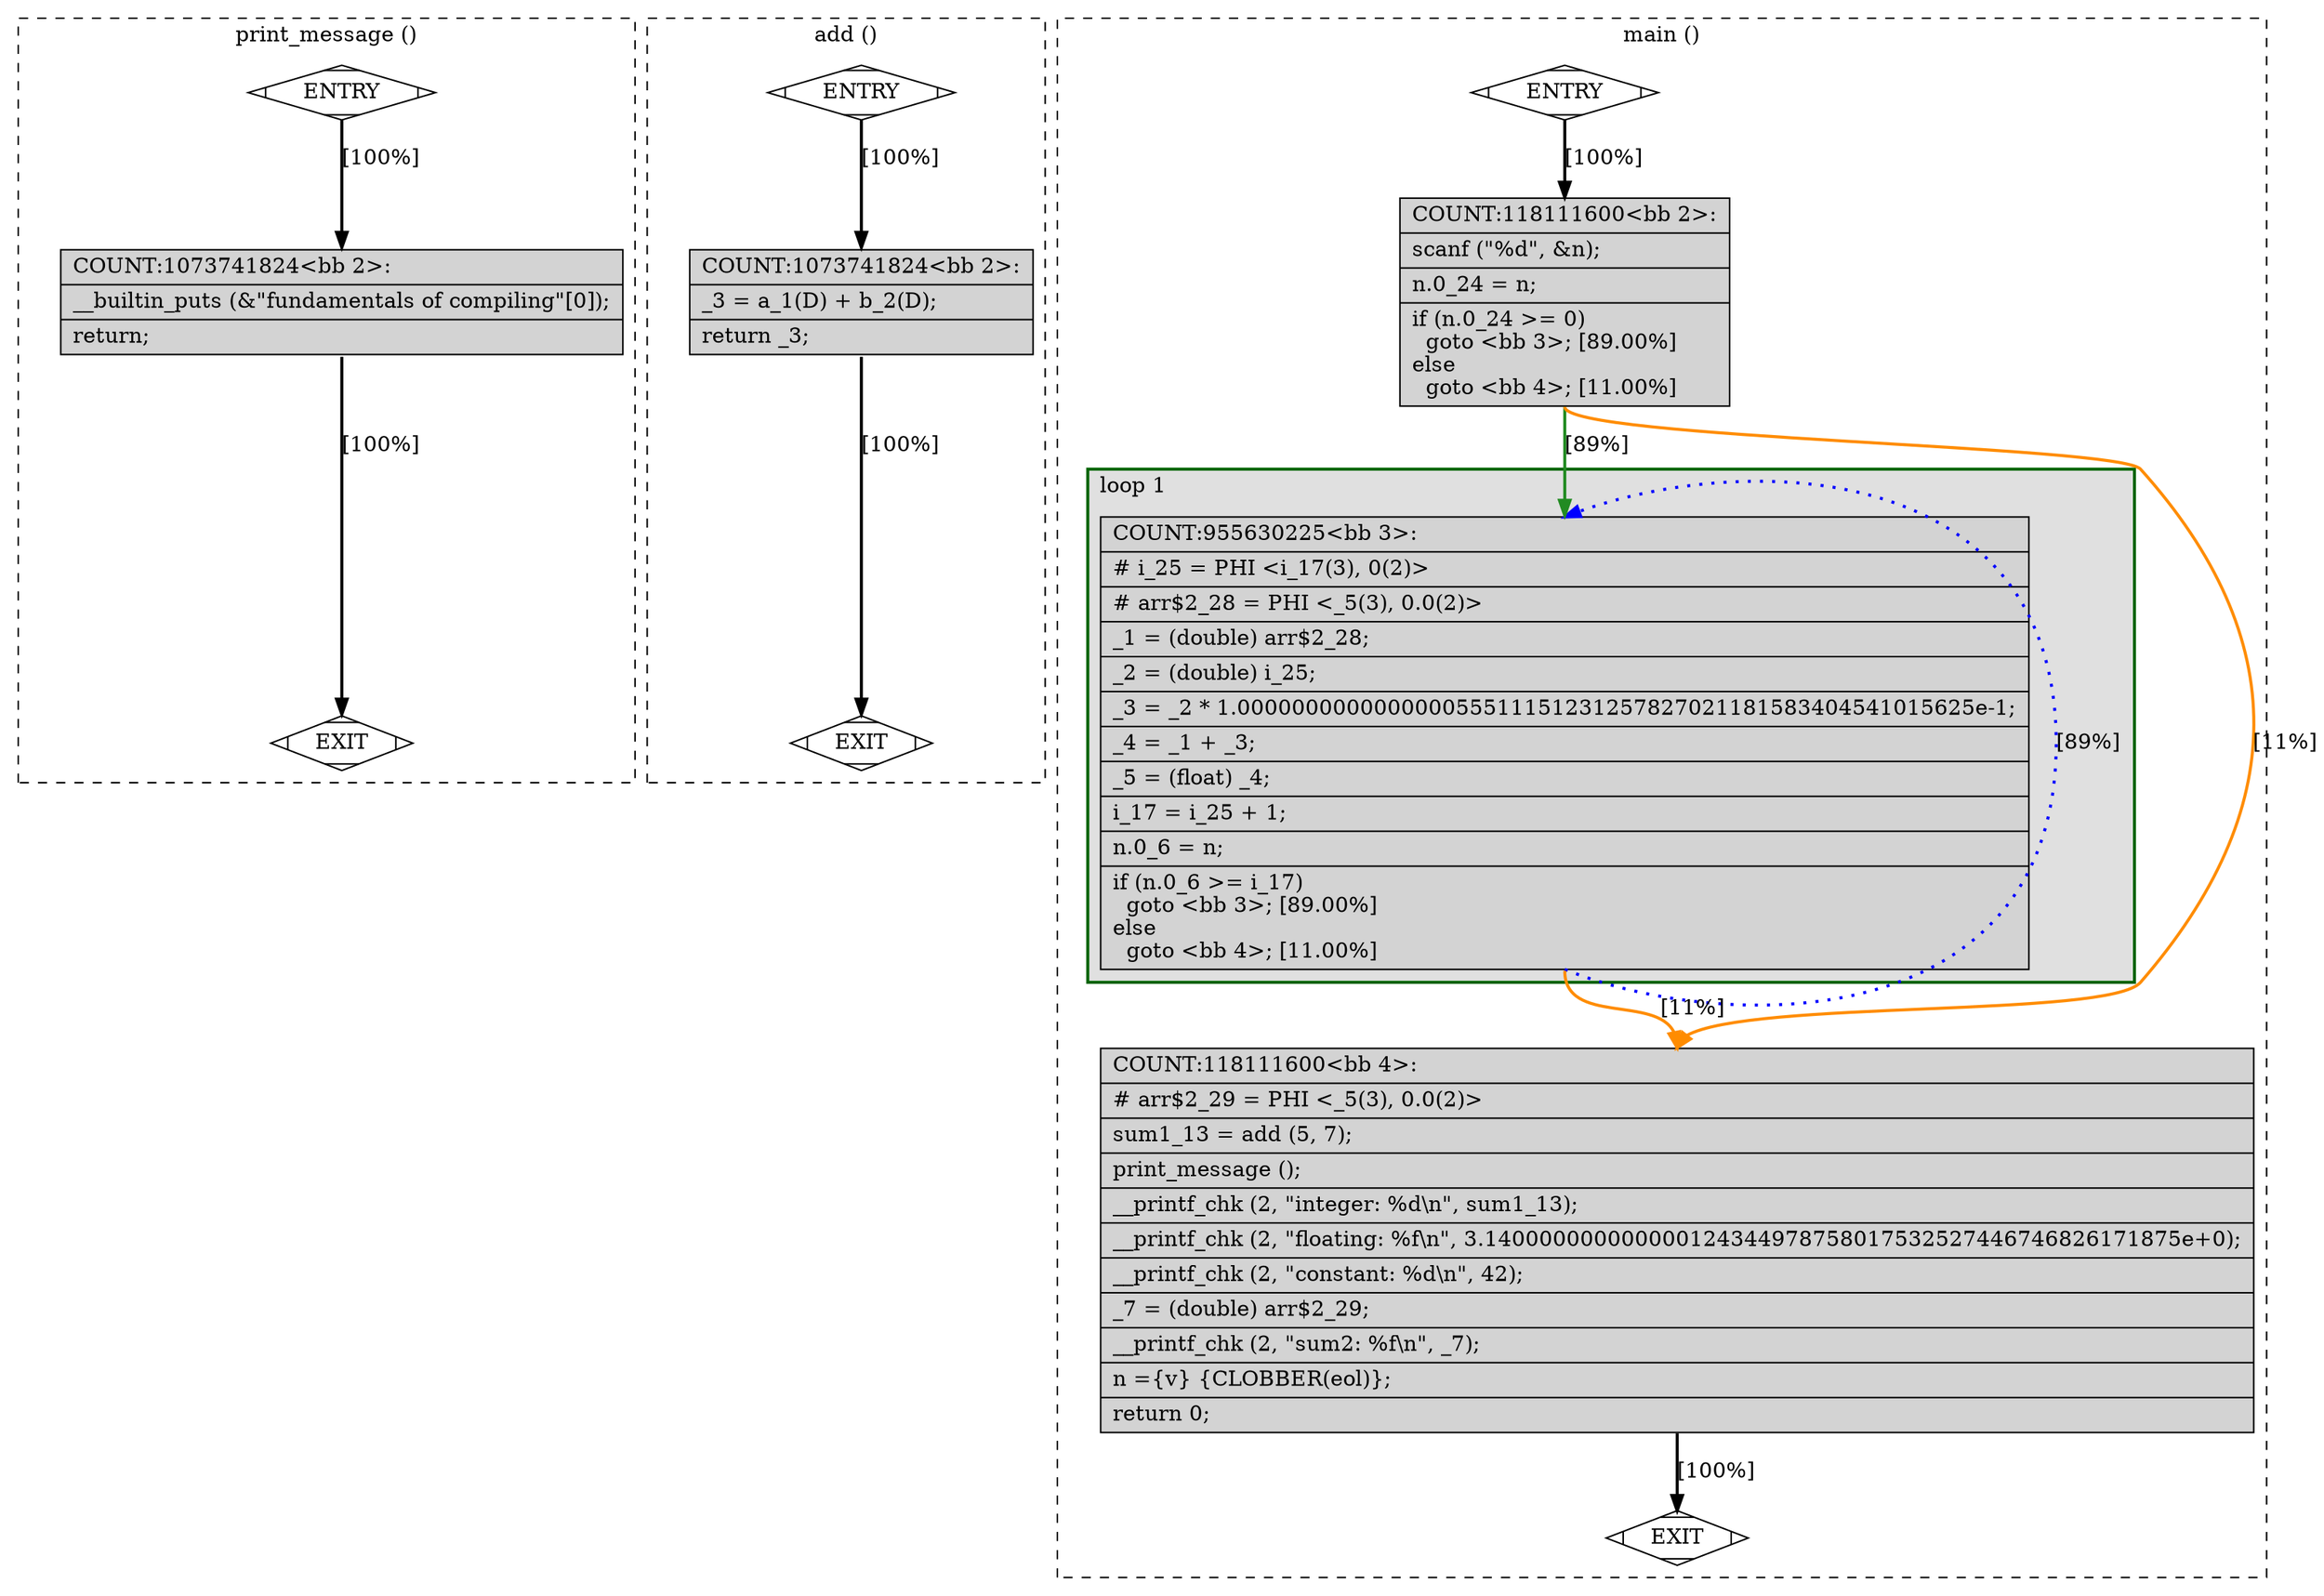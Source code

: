 digraph "test.c.128t.sra" {
overlap=false;
subgraph "cluster_print_message" {
	style="dashed";
	color="black";
	label="print_message ()";
	fn_24_basic_block_0 [shape=Mdiamond,style=filled,fillcolor=white,label="ENTRY"];

	fn_24_basic_block_1 [shape=Mdiamond,style=filled,fillcolor=white,label="EXIT"];

	fn_24_basic_block_2 [shape=record,style=filled,fillcolor=lightgrey,label="{COUNT:1073741824\<bb\ 2\>:\l\
|__builtin_puts\ (&\"fundamentals\ of\ compiling\"[0]);\l\
|return;\l\
}"];

	fn_24_basic_block_0:s -> fn_24_basic_block_2:n [style="solid,bold",color=black,weight=100,constraint=true,label="[100%]"];
	fn_24_basic_block_2:s -> fn_24_basic_block_1:n [style="solid,bold",color=black,weight=10,constraint=true,label="[100%]"];
	fn_24_basic_block_0:s -> fn_24_basic_block_1:n [style="invis",constraint=true];
}
subgraph "cluster_add" {
	style="dashed";
	color="black";
	label="add ()";
	fn_25_basic_block_0 [shape=Mdiamond,style=filled,fillcolor=white,label="ENTRY"];

	fn_25_basic_block_1 [shape=Mdiamond,style=filled,fillcolor=white,label="EXIT"];

	fn_25_basic_block_2 [shape=record,style=filled,fillcolor=lightgrey,label="{COUNT:1073741824\<bb\ 2\>:\l\
|_3\ =\ a_1(D)\ +\ b_2(D);\l\
|return\ _3;\l\
}"];

	fn_25_basic_block_0:s -> fn_25_basic_block_2:n [style="solid,bold",color=black,weight=100,constraint=true,label="[100%]"];
	fn_25_basic_block_2:s -> fn_25_basic_block_1:n [style="solid,bold",color=black,weight=10,constraint=true,label="[100%]"];
	fn_25_basic_block_0:s -> fn_25_basic_block_1:n [style="invis",constraint=true];
}
subgraph "cluster_main" {
	style="dashed";
	color="black";
	label="main ()";
	subgraph cluster_26_1 {
	style="filled";
	color="darkgreen";
	fillcolor="grey88";
	label="loop 1";
	labeljust=l;
	penwidth=2;
	fn_26_basic_block_3 [shape=record,style=filled,fillcolor=lightgrey,label="{COUNT:955630225\<bb\ 3\>:\l\
|#\ i_25\ =\ PHI\ \<i_17(3),\ 0(2)\>\l\
|#\ arr$2_28\ =\ PHI\ \<_5(3),\ 0.0(2)\>\l\
|_1\ =\ (double)\ arr$2_28;\l\
|_2\ =\ (double)\ i_25;\l\
|_3\ =\ _2\ *\ 1.000000000000000055511151231257827021181583404541015625e-1;\l\
|_4\ =\ _1\ +\ _3;\l\
|_5\ =\ (float)\ _4;\l\
|i_17\ =\ i_25\ +\ 1;\l\
|n.0_6\ =\ n;\l\
|if\ (n.0_6\ \>=\ i_17)\l\
\ \ goto\ \<bb\ 3\>;\ [89.00%]\l\
else\l\
\ \ goto\ \<bb\ 4\>;\ [11.00%]\l\
}"];

	}
	fn_26_basic_block_0 [shape=Mdiamond,style=filled,fillcolor=white,label="ENTRY"];

	fn_26_basic_block_1 [shape=Mdiamond,style=filled,fillcolor=white,label="EXIT"];

	fn_26_basic_block_2 [shape=record,style=filled,fillcolor=lightgrey,label="{COUNT:118111600\<bb\ 2\>:\l\
|scanf\ (\"%d\",\ &n);\l\
|n.0_24\ =\ n;\l\
|if\ (n.0_24\ \>=\ 0)\l\
\ \ goto\ \<bb\ 3\>;\ [89.00%]\l\
else\l\
\ \ goto\ \<bb\ 4\>;\ [11.00%]\l\
}"];

	fn_26_basic_block_4 [shape=record,style=filled,fillcolor=lightgrey,label="{COUNT:118111600\<bb\ 4\>:\l\
|#\ arr$2_29\ =\ PHI\ \<_5(3),\ 0.0(2)\>\l\
|sum1_13\ =\ add\ (5,\ 7);\l\
|print_message\ ();\l\
|__printf_chk\ (2,\ \"integer:\ %d\\n\",\ sum1_13);\l\
|__printf_chk\ (2,\ \"floating:\ %f\\n\",\ 3.140000000000000124344978758017532527446746826171875e+0);\l\
|__printf_chk\ (2,\ \"constant:\ %d\\n\",\ 42);\l\
|_7\ =\ (double)\ arr$2_29;\l\
|__printf_chk\ (2,\ \"sum2:\ %f\\n\",\ _7);\l\
|n\ =\{v\}\ \{CLOBBER(eol)\};\l\
|return\ 0;\l\
}"];

	fn_26_basic_block_0:s -> fn_26_basic_block_2:n [style="solid,bold",color=black,weight=100,constraint=true,label="[100%]"];
	fn_26_basic_block_2:s -> fn_26_basic_block_3:n [style="solid,bold",color=forestgreen,weight=10,constraint=true,label="[89%]"];
	fn_26_basic_block_2:s -> fn_26_basic_block_4:n [style="solid,bold",color=darkorange,weight=10,constraint=true,label="[11%]"];
	fn_26_basic_block_3:s -> fn_26_basic_block_3:n [style="dotted,bold",color=blue,weight=10,constraint=false,label="[89%]"];
	fn_26_basic_block_3:s -> fn_26_basic_block_4:n [style="solid,bold",color=darkorange,weight=10,constraint=true,label="[11%]"];
	fn_26_basic_block_4:s -> fn_26_basic_block_1:n [style="solid,bold",color=black,weight=10,constraint=true,label="[100%]"];
	fn_26_basic_block_0:s -> fn_26_basic_block_1:n [style="invis",constraint=true];
}
}

